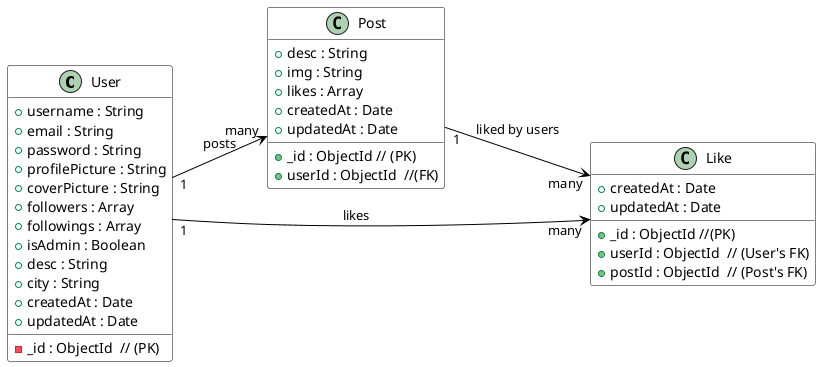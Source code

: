 @startuml nextsns_er_diagram

left to right direction

skinparam class {
    BackgroundColor White
    BorderColor Black
    ArrowColor Black
}

class "User" {
    - _id : ObjectId  // (PK)
    + username : String
    + email : String
    + password : String
    + profilePicture : String
    + coverPicture : String
    + followers : Array
    + followings : Array
    + isAdmin : Boolean
    + desc : String
    + city : String
    + createdAt : Date
    + updatedAt : Date
}

class "Post" {
    + _id : ObjectId // (PK)
    + userId : ObjectId  //(FK)
    + desc : String
    + img : String
    + likes : Array
    + createdAt : Date
    + updatedAt : Date
}

class "Like" {
    + _id : ObjectId //(PK)
    + userId : ObjectId  // (User's FK)
    + postId : ObjectId  // (Post's FK)
    + createdAt : Date
    + updatedAt : Date
}

User "1" --> "many" Post : "posts"
User "1" --> "many" Like : "likes"
Post "1" --> "many" Like : "liked by users"

@enduml
